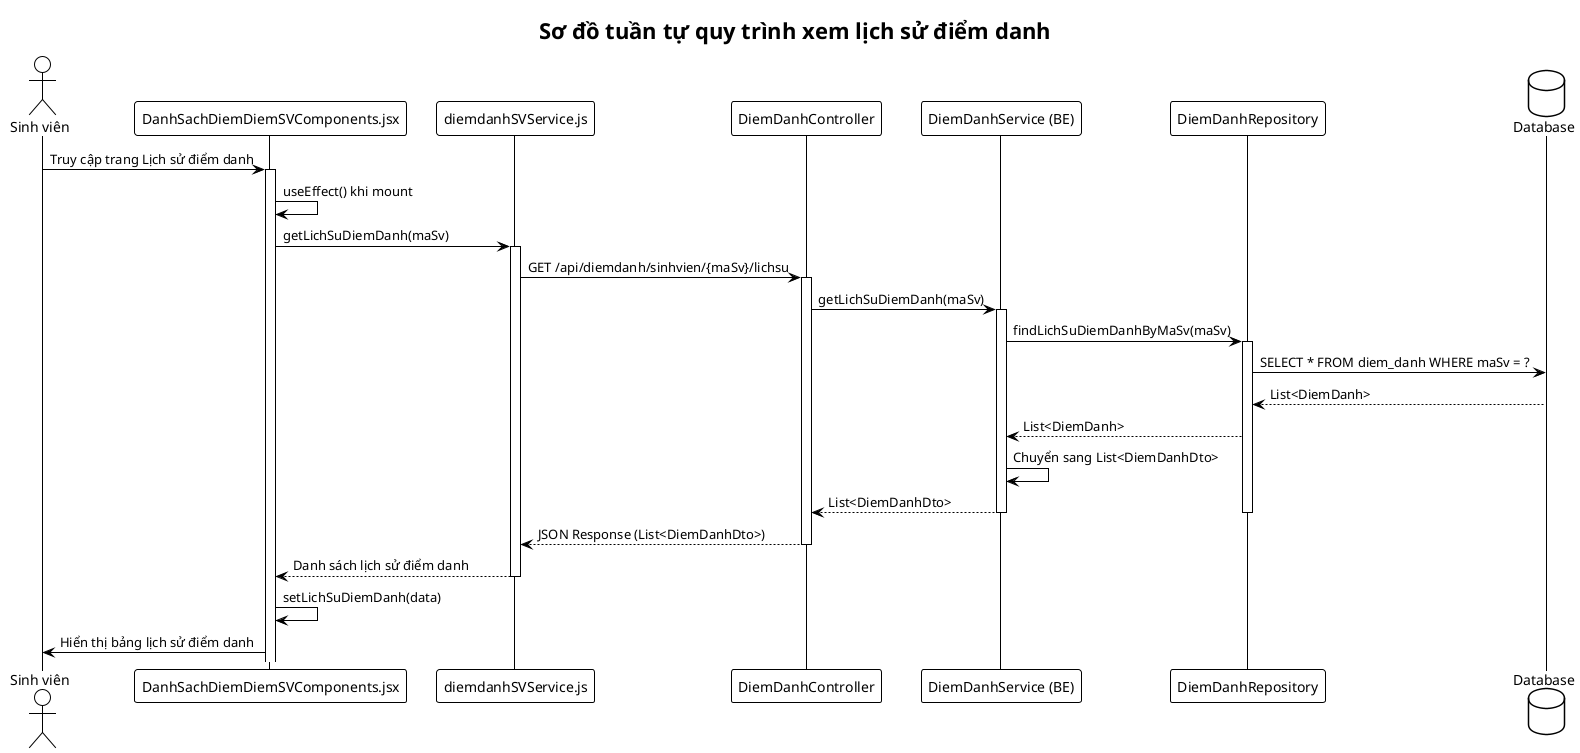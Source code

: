 @startuml
!theme plain
title Sơ đồ tuần tự quy trình xem lịch sử điểm danh

actor "Sinh viên" as sv
participant "DanhSachDiemDiemSVComponents.jsx" as component
participant "diemdanhSVService.js" as diemdanhSVService
participant "DiemDanhController" as controller
participant "DiemDanhService (BE)" as service
participant "DiemDanhRepository" as repository
database "Database" as db

sv -> component: Truy cập trang Lịch sử điểm danh
activate component
component -> component: useEffect() khi mount
component -> diemdanhSVService: getLichSuDiemDanh(maSv)
activate diemdanhSVService
diemdanhSVService -> controller: GET /api/diemdanh/sinhvien/{maSv}/lichsu
activate controller
controller -> service: getLichSuDiemDanh(maSv)
activate service
service -> repository: findLichSuDiemDanhByMaSv(maSv)
activate repository
repository -> db: SELECT * FROM diem_danh WHERE maSv = ?
db --> repository: List<DiemDanh>
repository --> service: List<DiemDanh>
service -> service: Chuyển sang List<DiemDanhDto>
service --> controller: List<DiemDanhDto>
deactivate repository
deactivate service
controller --> diemdanhSVService: JSON Response (List<DiemDanhDto>)
deactivate controller
diemdanhSVService --> component: Danh sách lịch sử điểm danh
deactivate diemdanhSVService
component -> component: setLichSuDiemDanh(data)
component -> sv: Hiển thị bảng lịch sử điểm danh
@enduml 